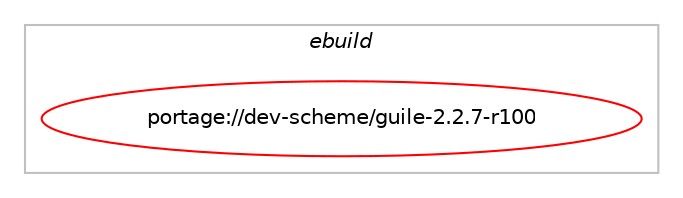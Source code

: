 digraph prolog {

# *************
# Graph options
# *************

newrank=true;
concentrate=true;
compound=true;
graph [rankdir=LR,fontname=Helvetica,fontsize=10,ranksep=1.5];#, ranksep=2.5, nodesep=0.2];
edge  [arrowhead=vee];
node  [fontname=Helvetica,fontsize=10];

# **********
# The ebuild
# **********

subgraph cluster_leftcol {
color=gray;
label=<<i>ebuild</i>>;
id [label="portage://dev-scheme/guile-2.2.7-r100", color=red, width=4, href="../dev-scheme/guile-2.2.7-r100.svg"];
}

# ****************
# The dependencies
# ****************

subgraph cluster_midcol {
color=gray;
label=<<i>dependencies</i>>;
subgraph cluster_compile {
fillcolor="#eeeeee";
style=filled;
label=<<i>compile</i>>;
# *** BEGIN UNKNOWN DEPENDENCY TYPE (TODO) ***
# id -> equal(package_dependency(portage://dev-scheme/guile-2.2.7-r100,install,no,dev-libs,boehm-gc,greaterequal,[7.0,,,7.0],any_same_slot,[use(optenable(threads),none)]))
# *** END UNKNOWN DEPENDENCY TYPE (TODO) ***

# *** BEGIN UNKNOWN DEPENDENCY TYPE (TODO) ***
# id -> equal(package_dependency(portage://dev-scheme/guile-2.2.7-r100,install,no,dev-libs,gmp,none,[,,],any_same_slot,[]))
# *** END UNKNOWN DEPENDENCY TYPE (TODO) ***

# *** BEGIN UNKNOWN DEPENDENCY TYPE (TODO) ***
# id -> equal(package_dependency(portage://dev-scheme/guile-2.2.7-r100,install,no,dev-libs,libffi,none,[,,],any_same_slot,[]))
# *** END UNKNOWN DEPENDENCY TYPE (TODO) ***

# *** BEGIN UNKNOWN DEPENDENCY TYPE (TODO) ***
# id -> equal(package_dependency(portage://dev-scheme/guile-2.2.7-r100,install,no,dev-libs,libltdl,none,[,,],any_same_slot,[]))
# *** END UNKNOWN DEPENDENCY TYPE (TODO) ***

# *** BEGIN UNKNOWN DEPENDENCY TYPE (TODO) ***
# id -> equal(package_dependency(portage://dev-scheme/guile-2.2.7-r100,install,no,dev-libs,libunistring,none,[,,],[slot(0),equal],[]))
# *** END UNKNOWN DEPENDENCY TYPE (TODO) ***

# *** BEGIN UNKNOWN DEPENDENCY TYPE (TODO) ***
# id -> equal(package_dependency(portage://dev-scheme/guile-2.2.7-r100,install,no,sys-libs,ncurses,none,[,,],[slot(0),equal],[]))
# *** END UNKNOWN DEPENDENCY TYPE (TODO) ***

# *** BEGIN UNKNOWN DEPENDENCY TYPE (TODO) ***
# id -> equal(package_dependency(portage://dev-scheme/guile-2.2.7-r100,install,no,sys-libs,readline,none,[,,],[slot(0),equal],[]))
# *** END UNKNOWN DEPENDENCY TYPE (TODO) ***

# *** BEGIN UNKNOWN DEPENDENCY TYPE (TODO) ***
# id -> equal(package_dependency(portage://dev-scheme/guile-2.2.7-r100,install,no,virtual,libcrypt,none,[,,],any_same_slot,[]))
# *** END UNKNOWN DEPENDENCY TYPE (TODO) ***

# *** BEGIN UNKNOWN DEPENDENCY TYPE (TODO) ***
# id -> equal(package_dependency(portage://dev-scheme/guile-2.2.7-r100,install,weak,dev-scheme,guile,none,[,,],[slot(12)],[]))
# *** END UNKNOWN DEPENDENCY TYPE (TODO) ***

}
subgraph cluster_compileandrun {
fillcolor="#eeeeee";
style=filled;
label=<<i>compile and run</i>>;
}
subgraph cluster_run {
fillcolor="#eeeeee";
style=filled;
label=<<i>run</i>>;
# *** BEGIN UNKNOWN DEPENDENCY TYPE (TODO) ***
# id -> equal(package_dependency(portage://dev-scheme/guile-2.2.7-r100,run,no,dev-libs,boehm-gc,greaterequal,[7.0,,,7.0],any_same_slot,[use(optenable(threads),none)]))
# *** END UNKNOWN DEPENDENCY TYPE (TODO) ***

# *** BEGIN UNKNOWN DEPENDENCY TYPE (TODO) ***
# id -> equal(package_dependency(portage://dev-scheme/guile-2.2.7-r100,run,no,dev-libs,gmp,none,[,,],any_same_slot,[]))
# *** END UNKNOWN DEPENDENCY TYPE (TODO) ***

# *** BEGIN UNKNOWN DEPENDENCY TYPE (TODO) ***
# id -> equal(package_dependency(portage://dev-scheme/guile-2.2.7-r100,run,no,dev-libs,libffi,none,[,,],any_same_slot,[]))
# *** END UNKNOWN DEPENDENCY TYPE (TODO) ***

# *** BEGIN UNKNOWN DEPENDENCY TYPE (TODO) ***
# id -> equal(package_dependency(portage://dev-scheme/guile-2.2.7-r100,run,no,dev-libs,libltdl,none,[,,],any_same_slot,[]))
# *** END UNKNOWN DEPENDENCY TYPE (TODO) ***

# *** BEGIN UNKNOWN DEPENDENCY TYPE (TODO) ***
# id -> equal(package_dependency(portage://dev-scheme/guile-2.2.7-r100,run,no,dev-libs,libunistring,none,[,,],[slot(0),equal],[]))
# *** END UNKNOWN DEPENDENCY TYPE (TODO) ***

# *** BEGIN UNKNOWN DEPENDENCY TYPE (TODO) ***
# id -> equal(package_dependency(portage://dev-scheme/guile-2.2.7-r100,run,no,sys-libs,ncurses,none,[,,],[slot(0),equal],[]))
# *** END UNKNOWN DEPENDENCY TYPE (TODO) ***

# *** BEGIN UNKNOWN DEPENDENCY TYPE (TODO) ***
# id -> equal(package_dependency(portage://dev-scheme/guile-2.2.7-r100,run,no,sys-libs,readline,none,[,,],[slot(0),equal],[]))
# *** END UNKNOWN DEPENDENCY TYPE (TODO) ***

# *** BEGIN UNKNOWN DEPENDENCY TYPE (TODO) ***
# id -> equal(package_dependency(portage://dev-scheme/guile-2.2.7-r100,run,no,virtual,libcrypt,none,[,,],any_same_slot,[]))
# *** END UNKNOWN DEPENDENCY TYPE (TODO) ***

# *** BEGIN UNKNOWN DEPENDENCY TYPE (TODO) ***
# id -> equal(package_dependency(portage://dev-scheme/guile-2.2.7-r100,run,weak,dev-scheme,guile,none,[,,],[slot(12)],[]))
# *** END UNKNOWN DEPENDENCY TYPE (TODO) ***

}
}

# **************
# The candidates
# **************

subgraph cluster_choices {
rank=same;
color=gray;
label=<<i>candidates</i>>;

}

}
